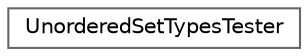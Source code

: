 digraph "类继承关系图"
{
 // LATEX_PDF_SIZE
  bgcolor="transparent";
  edge [fontname=Helvetica,fontsize=10,labelfontname=Helvetica,labelfontsize=10];
  node [fontname=Helvetica,fontsize=10,shape=box,height=0.2,width=0.4];
  rankdir="LR";
  Node0 [id="Node000000",label="UnorderedSetTypesTester",height=0.2,width=0.4,color="grey40", fillcolor="white", style="filled",URL="$struct_unordered_set_types_tester.html",tooltip=" "];
}
